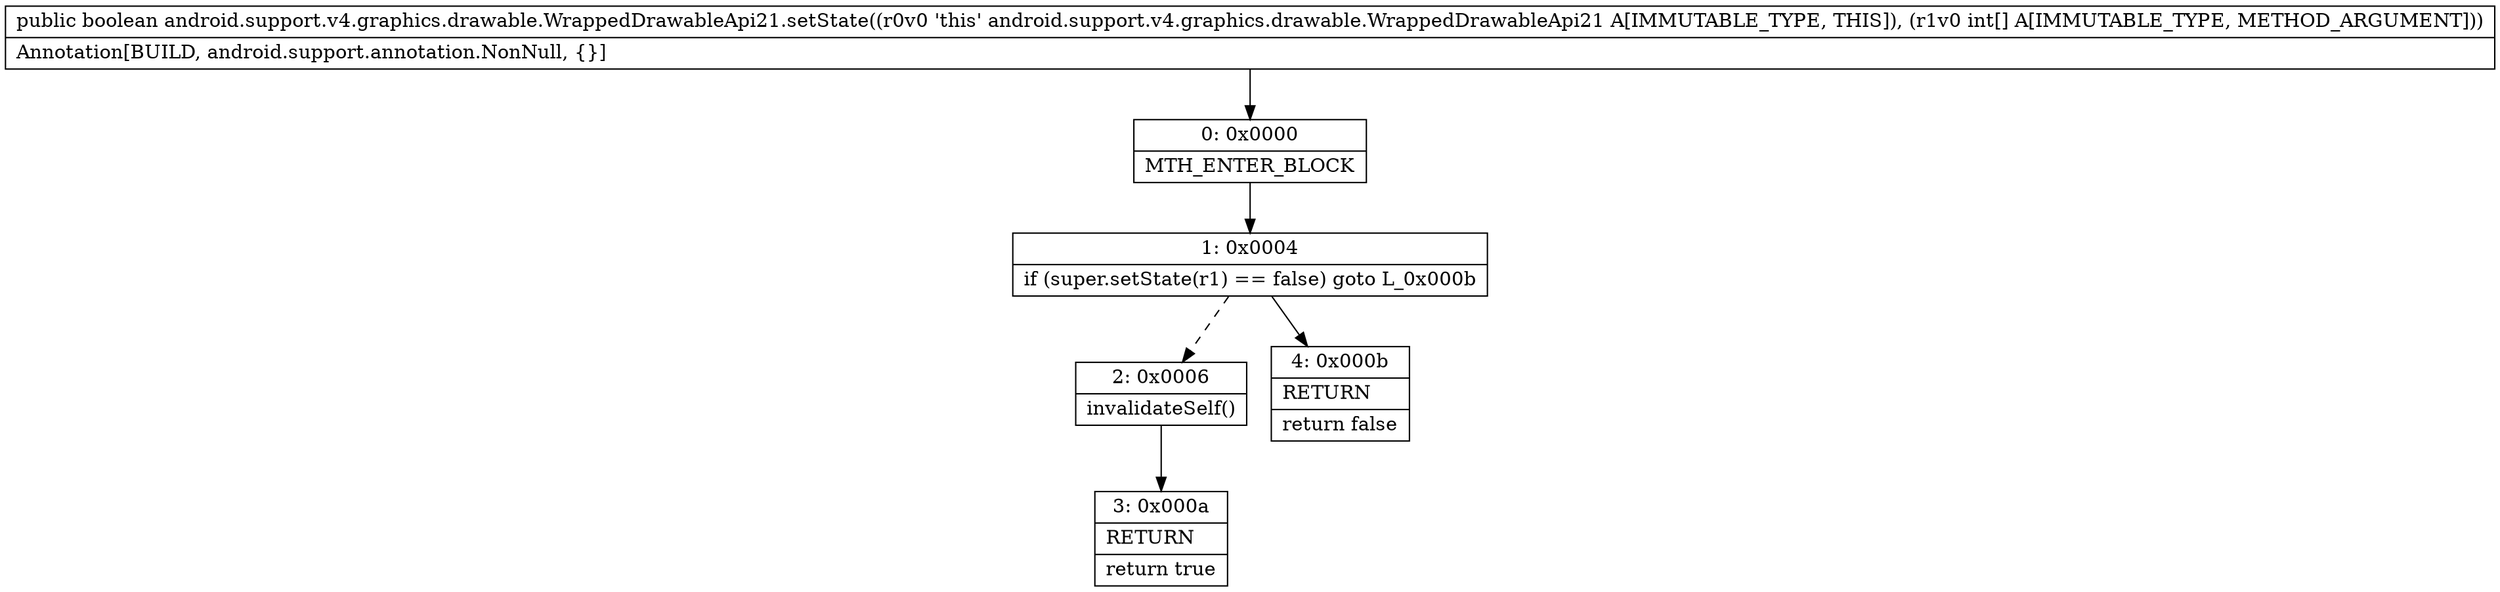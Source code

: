 digraph "CFG forandroid.support.v4.graphics.drawable.WrappedDrawableApi21.setState([I)Z" {
Node_0 [shape=record,label="{0\:\ 0x0000|MTH_ENTER_BLOCK\l}"];
Node_1 [shape=record,label="{1\:\ 0x0004|if (super.setState(r1) == false) goto L_0x000b\l}"];
Node_2 [shape=record,label="{2\:\ 0x0006|invalidateSelf()\l}"];
Node_3 [shape=record,label="{3\:\ 0x000a|RETURN\l|return true\l}"];
Node_4 [shape=record,label="{4\:\ 0x000b|RETURN\l|return false\l}"];
MethodNode[shape=record,label="{public boolean android.support.v4.graphics.drawable.WrappedDrawableApi21.setState((r0v0 'this' android.support.v4.graphics.drawable.WrappedDrawableApi21 A[IMMUTABLE_TYPE, THIS]), (r1v0 int[] A[IMMUTABLE_TYPE, METHOD_ARGUMENT]))  | Annotation[BUILD, android.support.annotation.NonNull, \{\}]\l}"];
MethodNode -> Node_0;
Node_0 -> Node_1;
Node_1 -> Node_2[style=dashed];
Node_1 -> Node_4;
Node_2 -> Node_3;
}

